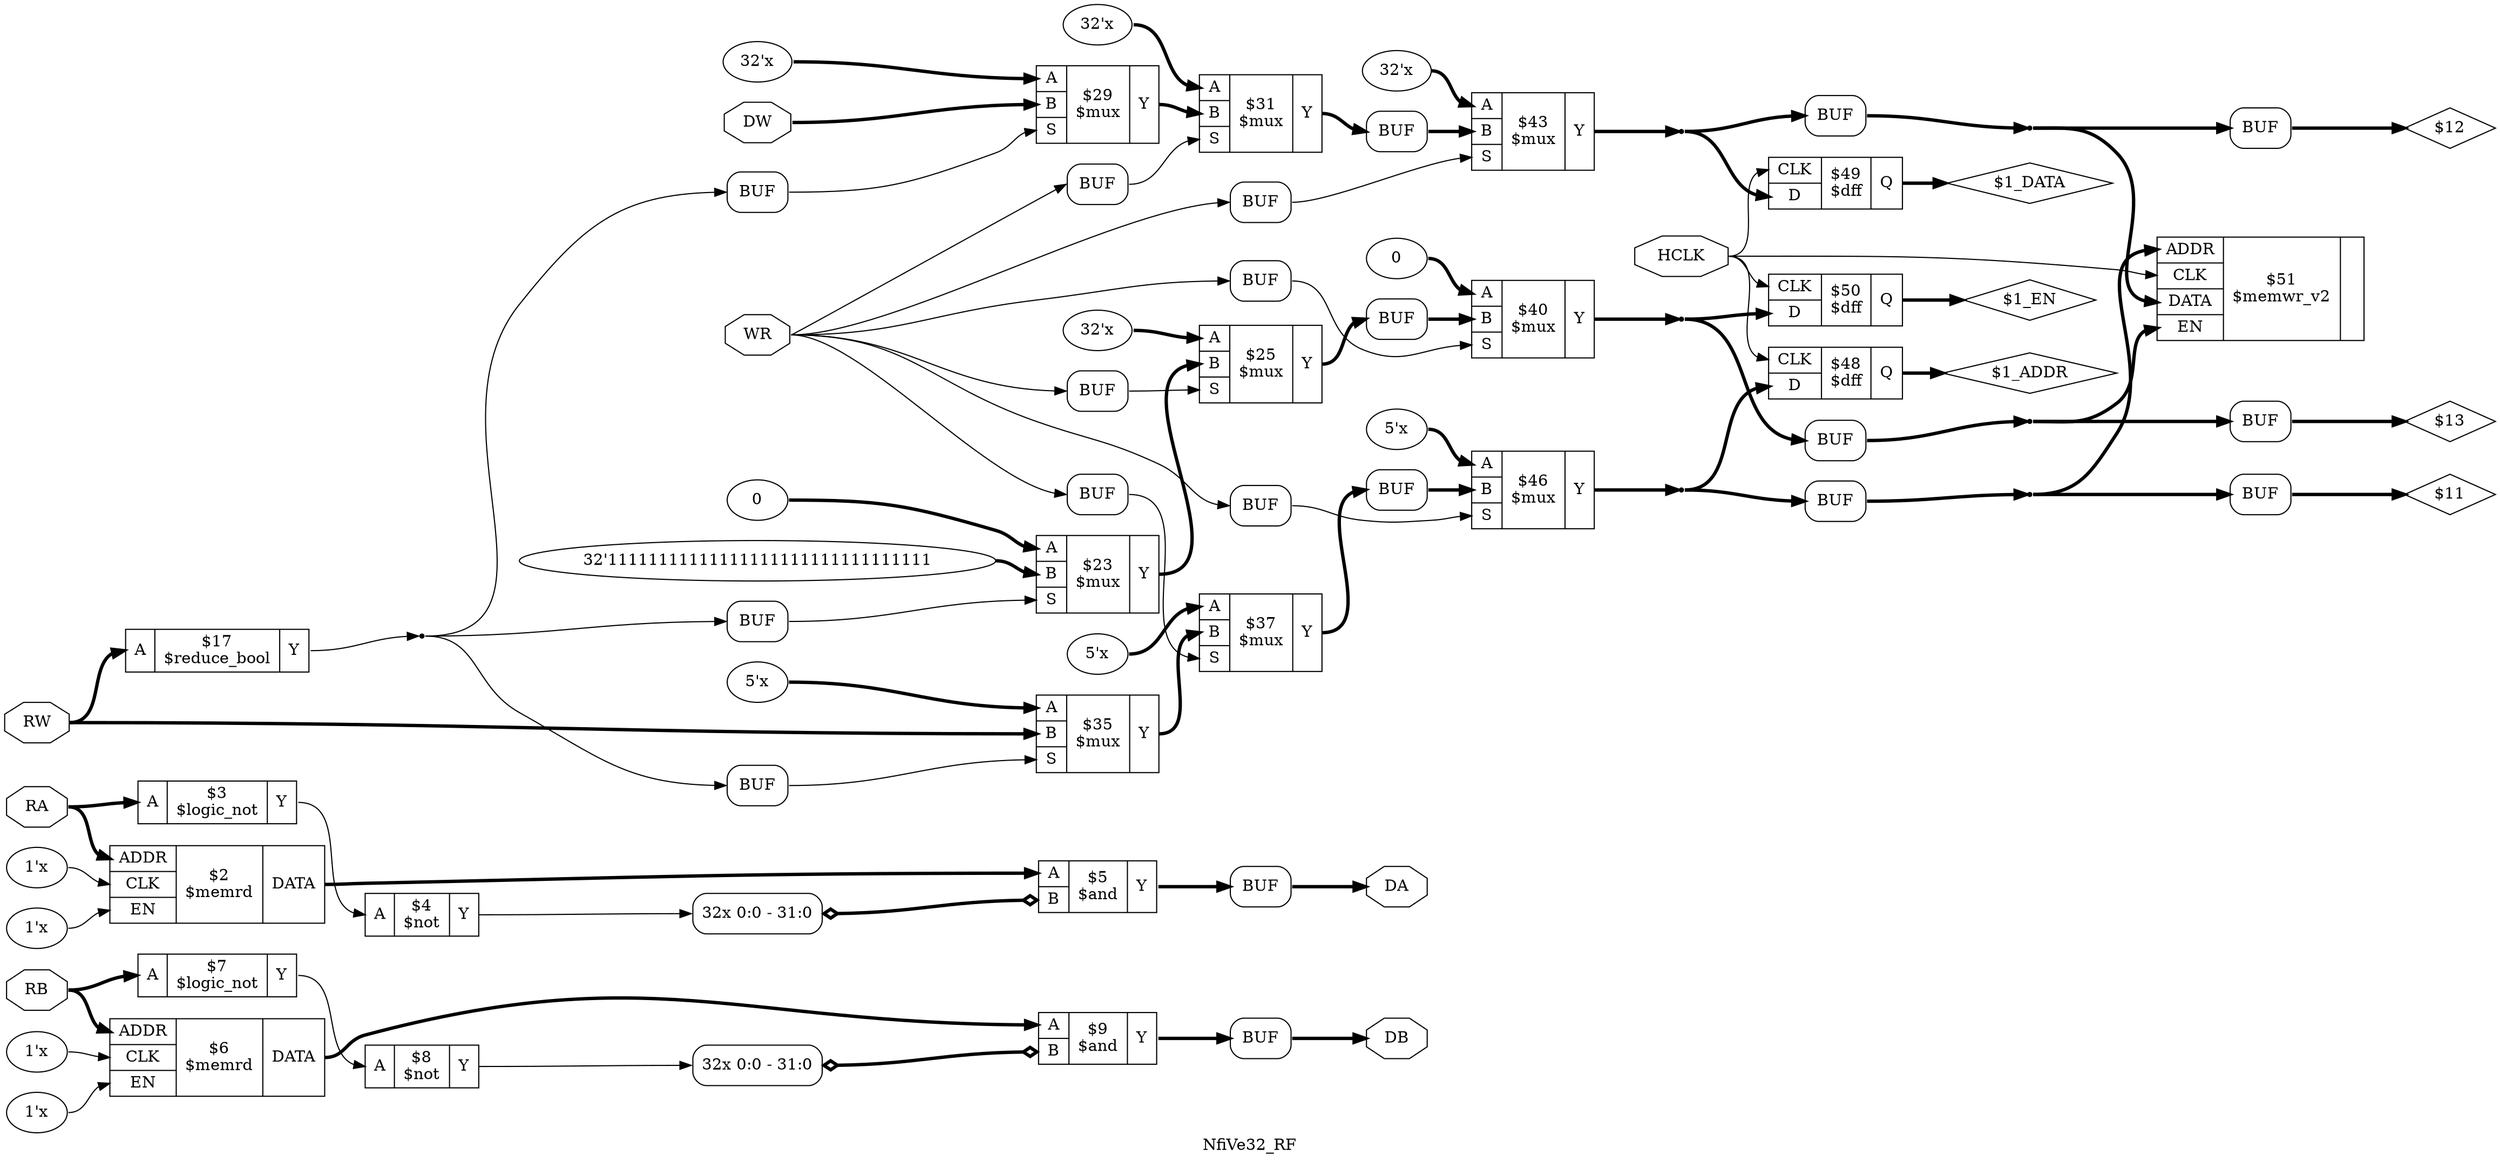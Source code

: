 digraph "NfiVe32_RF" {
label="NfiVe32_RF";
rankdir="LR";
remincross=true;
n40 [ shape=octagon, label="DB", color="black", fontcolor="black" ];
n41 [ shape=octagon, label="DA", color="black", fontcolor="black" ];
n42 [ shape=octagon, label="DW", color="black", fontcolor="black" ];
n43 [ shape=octagon, label="RW", color="black", fontcolor="black" ];
n44 [ shape=octagon, label="RB", color="black", fontcolor="black" ];
n45 [ shape=octagon, label="RA", color="black", fontcolor="black" ];
n46 [ shape=octagon, label="WR", color="black", fontcolor="black" ];
n47 [ shape=octagon, label="HCLK", color="black", fontcolor="black" ];
c52 [ shape=record, label="{{<p48> ADDR|<p49> CLK|<p50> DATA|<p51> EN}|$51\n$memwr_v2|{}}" ];
c55 [ shape=record, label="{{<p49> CLK|<p53> D}|$50\n$dff|{<p54> Q}}" ];
c56 [ shape=record, label="{{<p49> CLK|<p53> D}|$49\n$dff|{<p54> Q}}" ];
c57 [ shape=record, label="{{<p49> CLK|<p53> D}|$48\n$dff|{<p54> Q}}" ];
v0 [ label="5'x" ];
c62 [ shape=record, label="{{<p58> A|<p59> B|<p60> S}|$46\n$mux|{<p61> Y}}" ];
v1 [ label="32'x" ];
c63 [ shape=record, label="{{<p58> A|<p59> B|<p60> S}|$43\n$mux|{<p61> Y}}" ];
v2 [ label="0" ];
c64 [ shape=record, label="{{<p58> A|<p59> B|<p60> S}|$40\n$mux|{<p61> Y}}" ];
v3 [ label="5'x" ];
c65 [ shape=record, label="{{<p58> A|<p59> B|<p60> S}|$37\n$mux|{<p61> Y}}" ];
v4 [ label="5'x" ];
c66 [ shape=record, label="{{<p58> A|<p59> B|<p60> S}|$35\n$mux|{<p61> Y}}" ];
v5 [ label="32'x" ];
c67 [ shape=record, label="{{<p58> A|<p59> B|<p60> S}|$31\n$mux|{<p61> Y}}" ];
v6 [ label="32'x" ];
c68 [ shape=record, label="{{<p58> A|<p59> B|<p60> S}|$29\n$mux|{<p61> Y}}" ];
v7 [ label="32'x" ];
c69 [ shape=record, label="{{<p58> A|<p59> B|<p60> S}|$25\n$mux|{<p61> Y}}" ];
v8 [ label="32'11111111111111111111111111111111" ];
v9 [ label="0" ];
c70 [ shape=record, label="{{<p58> A|<p59> B|<p60> S}|$23\n$mux|{<p61> Y}}" ];
c71 [ shape=record, label="{{<p58> A}|$17\n$reduce_bool|{<p61> Y}}" ];
c72 [ shape=record, label="{{<p58> A|<p59> B}|$9\n$and|{<p61> Y}}" ];
x10 [ shape=record, style=rounded, label="<s31> 32x 0:0 - 31:0 " ];
x10:e -> c72:p59:w [arrowhead=odiamond, arrowtail=odiamond, dir=both, color="black", style="setlinewidth(3)", label=""];
c73 [ shape=record, label="{{<p58> A}|$8\n$not|{<p61> Y}}" ];
c74 [ shape=record, label="{{<p58> A}|$7\n$logic_not|{<p61> Y}}" ];
v11 [ label="1'x" ];
v12 [ label="1'x" ];
c75 [ shape=record, label="{{<p48> ADDR|<p49> CLK|<p51> EN}|$6\n$memrd|{<p50> DATA}}" ];
c76 [ shape=record, label="{{<p58> A|<p59> B}|$5\n$and|{<p61> Y}}" ];
x13 [ shape=record, style=rounded, label="<s31> 32x 0:0 - 31:0 " ];
x13:e -> c76:p59:w [arrowhead=odiamond, arrowtail=odiamond, dir=both, color="black", style="setlinewidth(3)", label=""];
c77 [ shape=record, label="{{<p58> A}|$4\n$not|{<p61> Y}}" ];
c78 [ shape=record, label="{{<p58> A}|$3\n$logic_not|{<p61> Y}}" ];
v14 [ label="1'x" ];
v15 [ label="1'x" ];
c79 [ shape=record, label="{{<p48> ADDR|<p49> CLK|<p51> EN}|$2\n$memrd|{<p50> DATA}}" ];
x16 [shape=box, style=rounded, label="BUF"];
x17 [shape=box, style=rounded, label="BUF"];
x18 [shape=box, style=rounded, label="BUF"];
x19 [shape=box, style=rounded, label="BUF"];
x20 [shape=box, style=rounded, label="BUF"];
x21 [shape=box, style=rounded, label="BUF"];
x22 [shape=box, style=rounded, label="BUF"];
x23 [shape=box, style=rounded, label="BUF"];
x24 [shape=box, style=rounded, label="BUF"];
x25 [shape=box, style=rounded, label="BUF"];
x26 [shape=box, style=rounded, label="BUF"];
x27 [shape=box, style=rounded, label="BUF"];
x28 [shape=box, style=rounded, label="BUF"];
x29 [shape=box, style=rounded, label="BUF"];
x30 [shape=box, style=rounded, label="BUF"];
x31 [shape=box, style=rounded, label="BUF"];
x32 [shape=box, style=rounded, label="BUF"];
x33 [shape=box, style=rounded, label="BUF"];
x34 [shape=box, style=rounded, label="BUF"];
x35 [shape=box, style=rounded, label="BUF"];
n1 [ shape=point ];
c62:p61:e -> n1:w [color="black", style="setlinewidth(3)", label=""];
n1:e -> c57:p53:w [color="black", style="setlinewidth(3)", label=""];
n1:e -> x35:w:w [color="black", style="setlinewidth(3)", label=""];
x27:e:e -> c66:p60:w [color="black", label=""];
c67:p61:e -> x26:w:w [color="black", style="setlinewidth(3)", label=""];
x25:e:e -> c67:p60:w [color="black", label=""];
c68:p61:e -> c67:p59:w [color="black", style="setlinewidth(3)", label=""];
x24:e:e -> c68:p60:w [color="black", label=""];
c69:p61:e -> x23:w:w [color="black", style="setlinewidth(3)", label=""];
x22:e:e -> c69:p60:w [color="black", label=""];
c70:p61:e -> c69:p59:w [color="black", style="setlinewidth(3)", label=""];
x21:e:e -> c70:p60:w [color="black", label=""];
x23:e:e -> c64:p59:w [color="black", style="setlinewidth(3)", label=""];
x34:e:e -> c62:p60:w [color="black", label=""];
x26:e:e -> c63:p59:w [color="black", style="setlinewidth(3)", label=""];
x29:e:e -> c62:p59:w [color="black", style="setlinewidth(3)", label=""];
n22 [ shape=point ];
c71:p61:e -> n22:w [color="black", label=""];
n22:e -> x21:w:w [color="black", label=""];
n22:e -> x24:w:w [color="black", label=""];
n22:e -> x27:w:w [color="black", label=""];
n23 [ shape=point ];
x31:e:e -> n23:w [color="black", style="setlinewidth(3)", label=""];
n23:e -> c52:p51:w [color="black", style="setlinewidth(3)", label=""];
n23:e -> x18:w:w [color="black", style="setlinewidth(3)", label=""];
n24 [ shape=point ];
x33:e:e -> n24:w [color="black", style="setlinewidth(3)", label=""];
n24:e -> c52:p50:w [color="black", style="setlinewidth(3)", label=""];
n24:e -> x19:w:w [color="black", style="setlinewidth(3)", label=""];
n25 [ shape=point ];
x35:e:e -> n25:w [color="black", style="setlinewidth(3)", label=""];
n25:e -> c52:p48:w [color="black", style="setlinewidth(3)", label=""];
n25:e -> x20:w:w [color="black", style="setlinewidth(3)", label=""];
n26 [ shape=diamond, label="$13" ];
x18:e:e -> n26:w [color="black", style="setlinewidth(3)", label=""];
n27 [ shape=diamond, label="$12" ];
x19:e:e -> n27:w [color="black", style="setlinewidth(3)", label=""];
n28 [ shape=diamond, label="$11" ];
x20:e:e -> n28:w [color="black", style="setlinewidth(3)", label=""];
c72:p61:e -> x17:w:w [color="black", style="setlinewidth(3)", label=""];
n3 [ shape=point ];
c63:p61:e -> n3:w [color="black", style="setlinewidth(3)", label=""];
n3:e -> c56:p53:w [color="black", style="setlinewidth(3)", label=""];
n3:e -> x33:w:w [color="black", style="setlinewidth(3)", label=""];
c73:p61:e -> x10:s31:w [color="black", label=""];
c74:p61:e -> c73:p58:w [color="black", label=""];
c75:p50:e -> c72:p58:w [color="black", style="setlinewidth(3)", label=""];
c76:p61:e -> x16:w:w [color="black", style="setlinewidth(3)", label=""];
c77:p61:e -> x13:s31:w [color="black", label=""];
c78:p61:e -> c77:p58:w [color="black", label=""];
c79:p50:e -> c76:p58:w [color="black", style="setlinewidth(3)", label=""];
n37 [ shape=diamond, label="$1_EN" ];
c55:p54:e -> n37:w [color="black", style="setlinewidth(3)", label=""];
n38 [ shape=diamond, label="$1_DATA" ];
c56:p54:e -> n38:w [color="black", style="setlinewidth(3)", label=""];
n39 [ shape=diamond, label="$1_ADDR" ];
c57:p54:e -> n39:w [color="black", style="setlinewidth(3)", label=""];
x32:e:e -> c63:p60:w [color="black", label=""];
x17:e:e -> n40:w [color="black", style="setlinewidth(3)", label=""];
x16:e:e -> n41:w [color="black", style="setlinewidth(3)", label=""];
n42:e -> c68:p59:w [color="black", style="setlinewidth(3)", label=""];
n43:e -> c66:p59:w [color="black", style="setlinewidth(3)", label=""];
n43:e -> c71:p58:w [color="black", style="setlinewidth(3)", label=""];
n44:e -> c74:p58:w [color="black", style="setlinewidth(3)", label=""];
n44:e -> c75:p48:w [color="black", style="setlinewidth(3)", label=""];
n45:e -> c78:p58:w [color="black", style="setlinewidth(3)", label=""];
n45:e -> c79:p48:w [color="black", style="setlinewidth(3)", label=""];
n46:e -> x22:w:w [color="black", label=""];
n46:e -> x25:w:w [color="black", label=""];
n46:e -> x28:w:w [color="black", label=""];
n46:e -> x30:w:w [color="black", label=""];
n46:e -> x32:w:w [color="black", label=""];
n46:e -> x34:w:w [color="black", label=""];
n47:e -> c52:p49:w [color="black", label=""];
n47:e -> c55:p49:w [color="black", label=""];
n47:e -> c56:p49:w [color="black", label=""];
n47:e -> c57:p49:w [color="black", label=""];
n5 [ shape=point ];
c64:p61:e -> n5:w [color="black", style="setlinewidth(3)", label=""];
n5:e -> c55:p53:w [color="black", style="setlinewidth(3)", label=""];
n5:e -> x31:w:w [color="black", style="setlinewidth(3)", label=""];
x30:e:e -> c64:p60:w [color="black", label=""];
c65:p61:e -> x29:w:w [color="black", style="setlinewidth(3)", label=""];
x28:e:e -> c65:p60:w [color="black", label=""];
c66:p61:e -> c65:p59:w [color="black", style="setlinewidth(3)", label=""];
v0:e -> c62:p58:w [color="black", style="setlinewidth(3)", label=""];
v1:e -> c63:p58:w [color="black", style="setlinewidth(3)", label=""];
v11:e -> c75:p51:w [color="black", label=""];
v12:e -> c75:p49:w [color="black", label=""];
v14:e -> c79:p51:w [color="black", label=""];
v15:e -> c79:p49:w [color="black", label=""];
v2:e -> c64:p58:w [color="black", style="setlinewidth(3)", label=""];
v3:e -> c65:p58:w [color="black", style="setlinewidth(3)", label=""];
v4:e -> c66:p58:w [color="black", style="setlinewidth(3)", label=""];
v5:e -> c67:p58:w [color="black", style="setlinewidth(3)", label=""];
v6:e -> c68:p58:w [color="black", style="setlinewidth(3)", label=""];
v7:e -> c69:p58:w [color="black", style="setlinewidth(3)", label=""];
v8:e -> c70:p59:w [color="black", style="setlinewidth(3)", label=""];
v9:e -> c70:p58:w [color="black", style="setlinewidth(3)", label=""];
}
